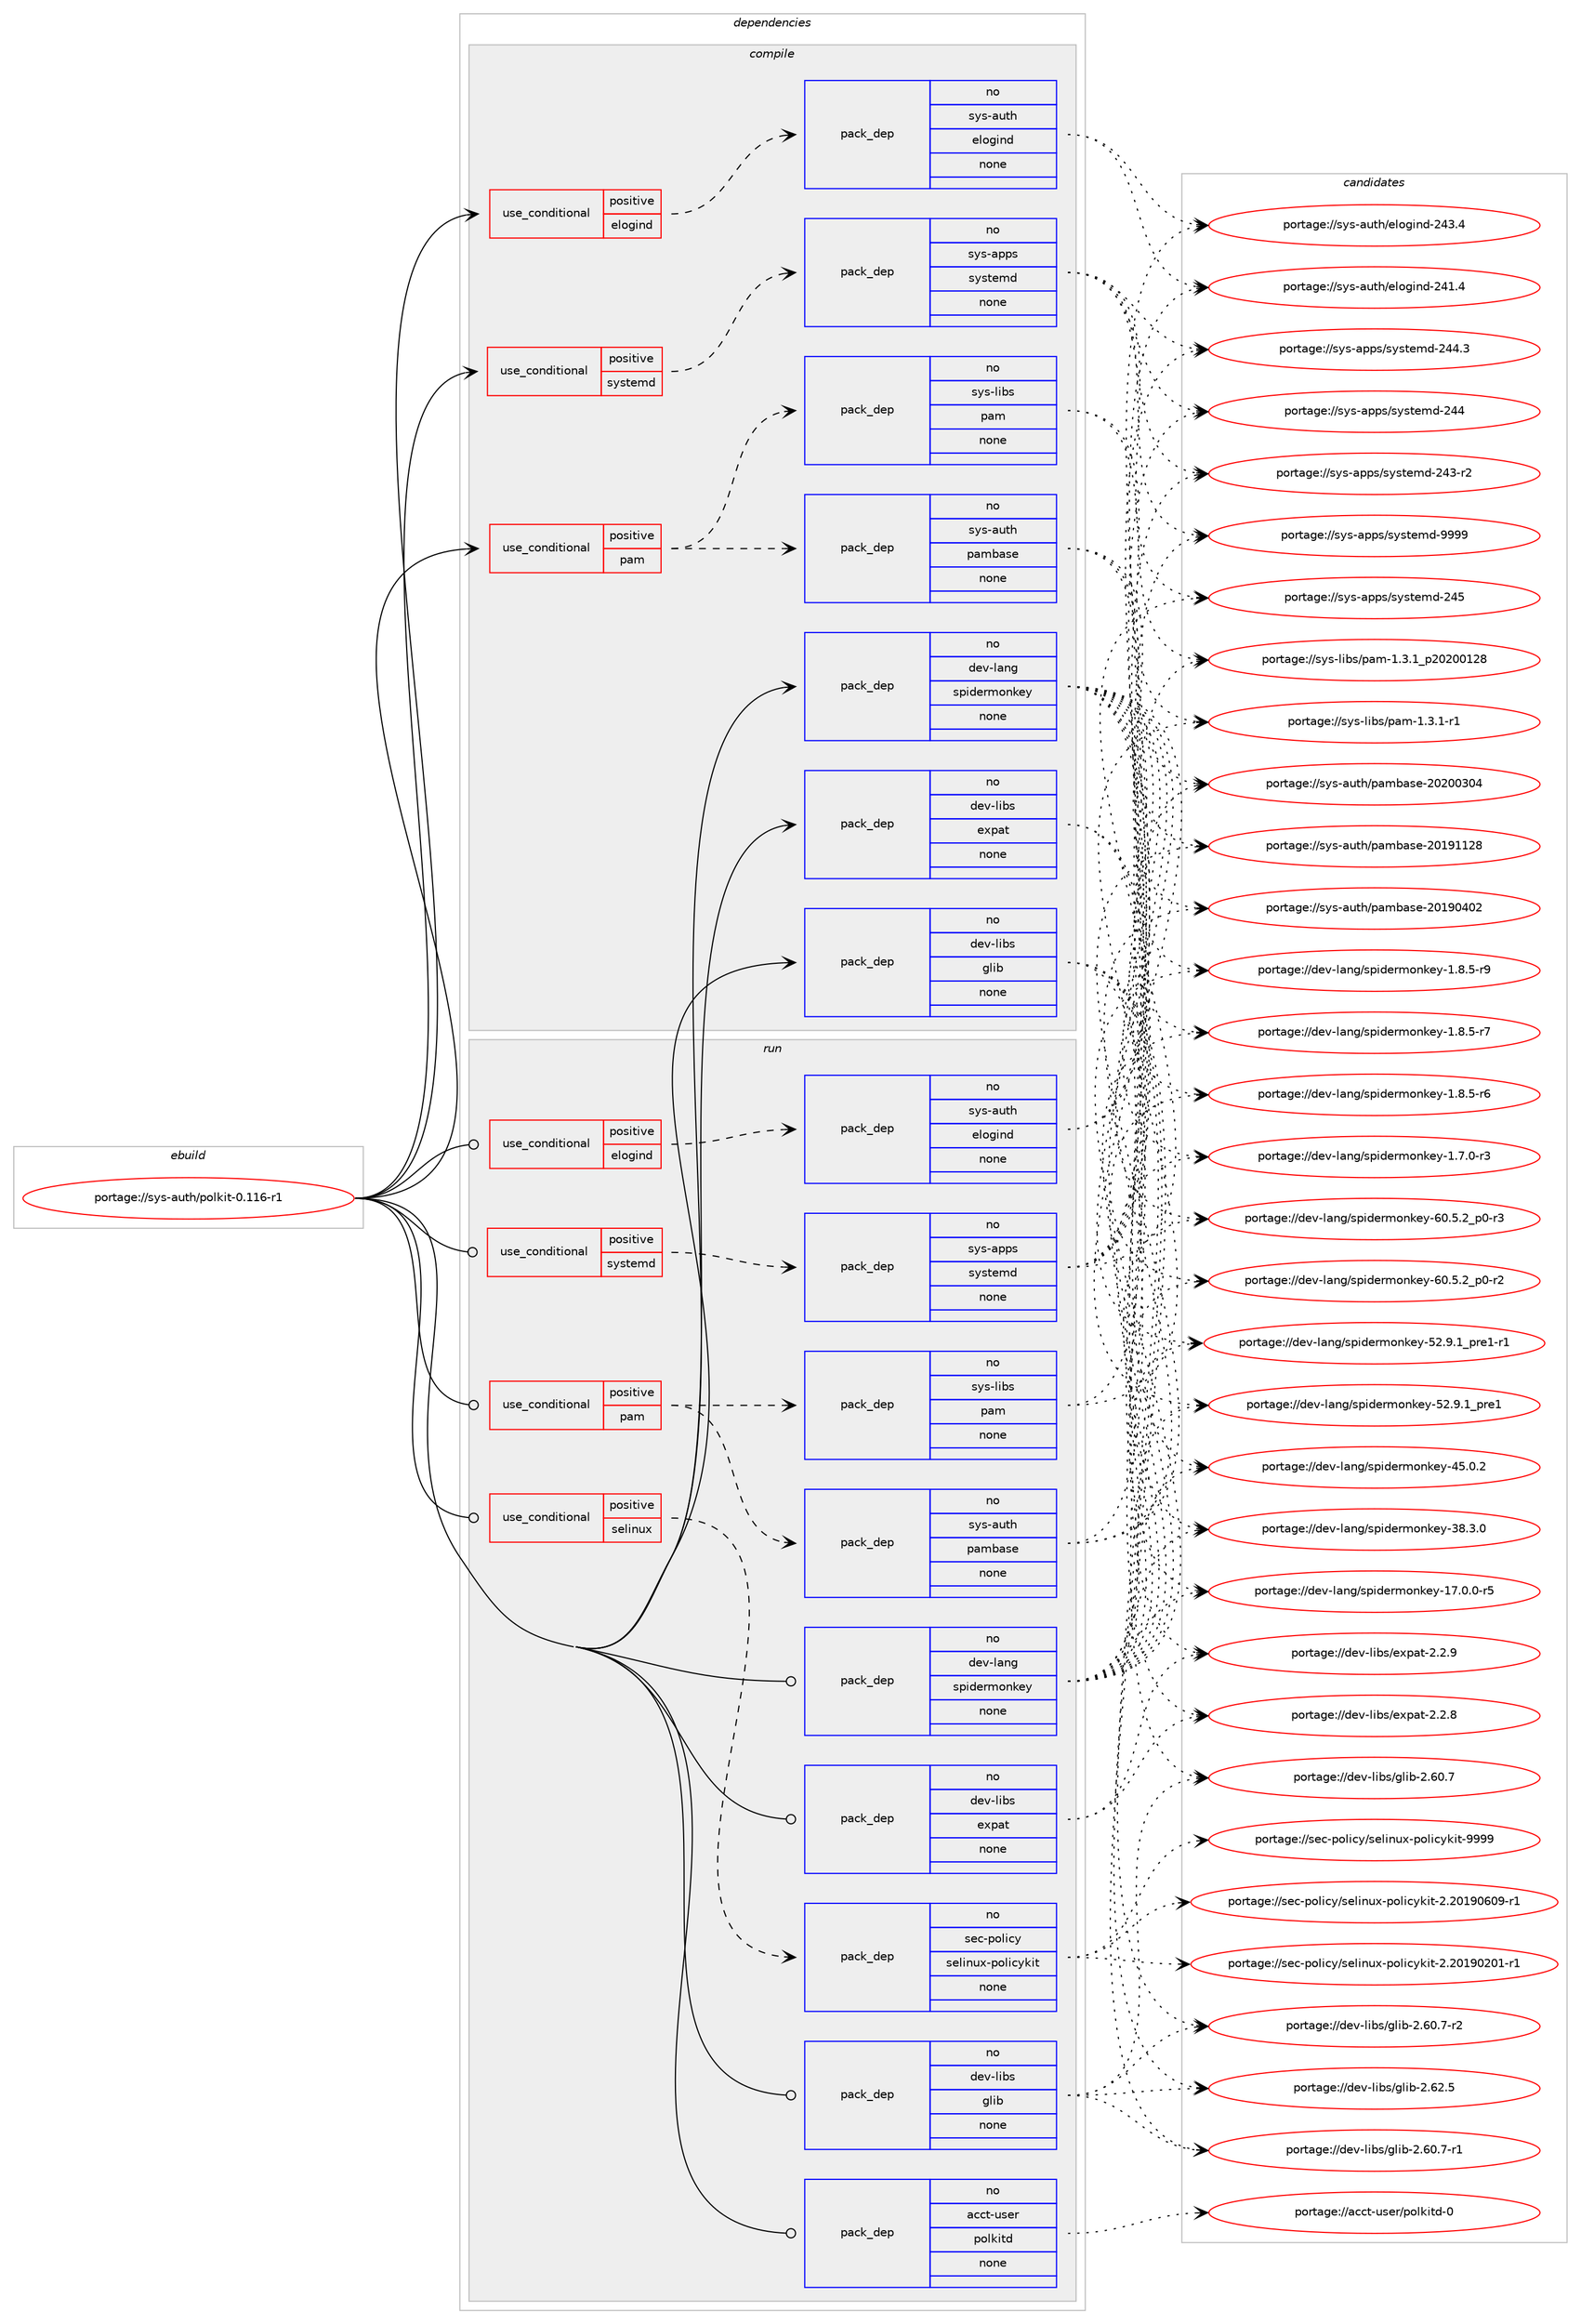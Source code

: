 digraph prolog {

# *************
# Graph options
# *************

newrank=true;
concentrate=true;
compound=true;
graph [rankdir=LR,fontname=Helvetica,fontsize=10,ranksep=1.5];#, ranksep=2.5, nodesep=0.2];
edge  [arrowhead=vee];
node  [fontname=Helvetica,fontsize=10];

# **********
# The ebuild
# **********

subgraph cluster_leftcol {
color=gray;
rank=same;
label=<<i>ebuild</i>>;
id [label="portage://sys-auth/polkit-0.116-r1", color=red, width=4, href="../sys-auth/polkit-0.116-r1.svg"];
}

# ****************
# The dependencies
# ****************

subgraph cluster_midcol {
color=gray;
label=<<i>dependencies</i>>;
subgraph cluster_compile {
fillcolor="#eeeeee";
style=filled;
label=<<i>compile</i>>;
subgraph cond4770 {
dependency27843 [label=<<TABLE BORDER="0" CELLBORDER="1" CELLSPACING="0" CELLPADDING="4"><TR><TD ROWSPAN="3" CELLPADDING="10">use_conditional</TD></TR><TR><TD>positive</TD></TR><TR><TD>elogind</TD></TR></TABLE>>, shape=none, color=red];
subgraph pack22394 {
dependency27844 [label=<<TABLE BORDER="0" CELLBORDER="1" CELLSPACING="0" CELLPADDING="4" WIDTH="220"><TR><TD ROWSPAN="6" CELLPADDING="30">pack_dep</TD></TR><TR><TD WIDTH="110">no</TD></TR><TR><TD>sys-auth</TD></TR><TR><TD>elogind</TD></TR><TR><TD>none</TD></TR><TR><TD></TD></TR></TABLE>>, shape=none, color=blue];
}
dependency27843:e -> dependency27844:w [weight=20,style="dashed",arrowhead="vee"];
}
id:e -> dependency27843:w [weight=20,style="solid",arrowhead="vee"];
subgraph cond4771 {
dependency27845 [label=<<TABLE BORDER="0" CELLBORDER="1" CELLSPACING="0" CELLPADDING="4"><TR><TD ROWSPAN="3" CELLPADDING="10">use_conditional</TD></TR><TR><TD>positive</TD></TR><TR><TD>pam</TD></TR></TABLE>>, shape=none, color=red];
subgraph pack22395 {
dependency27846 [label=<<TABLE BORDER="0" CELLBORDER="1" CELLSPACING="0" CELLPADDING="4" WIDTH="220"><TR><TD ROWSPAN="6" CELLPADDING="30">pack_dep</TD></TR><TR><TD WIDTH="110">no</TD></TR><TR><TD>sys-auth</TD></TR><TR><TD>pambase</TD></TR><TR><TD>none</TD></TR><TR><TD></TD></TR></TABLE>>, shape=none, color=blue];
}
dependency27845:e -> dependency27846:w [weight=20,style="dashed",arrowhead="vee"];
subgraph pack22396 {
dependency27847 [label=<<TABLE BORDER="0" CELLBORDER="1" CELLSPACING="0" CELLPADDING="4" WIDTH="220"><TR><TD ROWSPAN="6" CELLPADDING="30">pack_dep</TD></TR><TR><TD WIDTH="110">no</TD></TR><TR><TD>sys-libs</TD></TR><TR><TD>pam</TD></TR><TR><TD>none</TD></TR><TR><TD></TD></TR></TABLE>>, shape=none, color=blue];
}
dependency27845:e -> dependency27847:w [weight=20,style="dashed",arrowhead="vee"];
}
id:e -> dependency27845:w [weight=20,style="solid",arrowhead="vee"];
subgraph cond4772 {
dependency27848 [label=<<TABLE BORDER="0" CELLBORDER="1" CELLSPACING="0" CELLPADDING="4"><TR><TD ROWSPAN="3" CELLPADDING="10">use_conditional</TD></TR><TR><TD>positive</TD></TR><TR><TD>systemd</TD></TR></TABLE>>, shape=none, color=red];
subgraph pack22397 {
dependency27849 [label=<<TABLE BORDER="0" CELLBORDER="1" CELLSPACING="0" CELLPADDING="4" WIDTH="220"><TR><TD ROWSPAN="6" CELLPADDING="30">pack_dep</TD></TR><TR><TD WIDTH="110">no</TD></TR><TR><TD>sys-apps</TD></TR><TR><TD>systemd</TD></TR><TR><TD>none</TD></TR><TR><TD></TD></TR></TABLE>>, shape=none, color=blue];
}
dependency27848:e -> dependency27849:w [weight=20,style="dashed",arrowhead="vee"];
}
id:e -> dependency27848:w [weight=20,style="solid",arrowhead="vee"];
subgraph pack22398 {
dependency27850 [label=<<TABLE BORDER="0" CELLBORDER="1" CELLSPACING="0" CELLPADDING="4" WIDTH="220"><TR><TD ROWSPAN="6" CELLPADDING="30">pack_dep</TD></TR><TR><TD WIDTH="110">no</TD></TR><TR><TD>dev-lang</TD></TR><TR><TD>spidermonkey</TD></TR><TR><TD>none</TD></TR><TR><TD></TD></TR></TABLE>>, shape=none, color=blue];
}
id:e -> dependency27850:w [weight=20,style="solid",arrowhead="vee"];
subgraph pack22399 {
dependency27851 [label=<<TABLE BORDER="0" CELLBORDER="1" CELLSPACING="0" CELLPADDING="4" WIDTH="220"><TR><TD ROWSPAN="6" CELLPADDING="30">pack_dep</TD></TR><TR><TD WIDTH="110">no</TD></TR><TR><TD>dev-libs</TD></TR><TR><TD>expat</TD></TR><TR><TD>none</TD></TR><TR><TD></TD></TR></TABLE>>, shape=none, color=blue];
}
id:e -> dependency27851:w [weight=20,style="solid",arrowhead="vee"];
subgraph pack22400 {
dependency27852 [label=<<TABLE BORDER="0" CELLBORDER="1" CELLSPACING="0" CELLPADDING="4" WIDTH="220"><TR><TD ROWSPAN="6" CELLPADDING="30">pack_dep</TD></TR><TR><TD WIDTH="110">no</TD></TR><TR><TD>dev-libs</TD></TR><TR><TD>glib</TD></TR><TR><TD>none</TD></TR><TR><TD></TD></TR></TABLE>>, shape=none, color=blue];
}
id:e -> dependency27852:w [weight=20,style="solid",arrowhead="vee"];
}
subgraph cluster_compileandrun {
fillcolor="#eeeeee";
style=filled;
label=<<i>compile and run</i>>;
}
subgraph cluster_run {
fillcolor="#eeeeee";
style=filled;
label=<<i>run</i>>;
subgraph cond4773 {
dependency27853 [label=<<TABLE BORDER="0" CELLBORDER="1" CELLSPACING="0" CELLPADDING="4"><TR><TD ROWSPAN="3" CELLPADDING="10">use_conditional</TD></TR><TR><TD>positive</TD></TR><TR><TD>elogind</TD></TR></TABLE>>, shape=none, color=red];
subgraph pack22401 {
dependency27854 [label=<<TABLE BORDER="0" CELLBORDER="1" CELLSPACING="0" CELLPADDING="4" WIDTH="220"><TR><TD ROWSPAN="6" CELLPADDING="30">pack_dep</TD></TR><TR><TD WIDTH="110">no</TD></TR><TR><TD>sys-auth</TD></TR><TR><TD>elogind</TD></TR><TR><TD>none</TD></TR><TR><TD></TD></TR></TABLE>>, shape=none, color=blue];
}
dependency27853:e -> dependency27854:w [weight=20,style="dashed",arrowhead="vee"];
}
id:e -> dependency27853:w [weight=20,style="solid",arrowhead="odot"];
subgraph cond4774 {
dependency27855 [label=<<TABLE BORDER="0" CELLBORDER="1" CELLSPACING="0" CELLPADDING="4"><TR><TD ROWSPAN="3" CELLPADDING="10">use_conditional</TD></TR><TR><TD>positive</TD></TR><TR><TD>pam</TD></TR></TABLE>>, shape=none, color=red];
subgraph pack22402 {
dependency27856 [label=<<TABLE BORDER="0" CELLBORDER="1" CELLSPACING="0" CELLPADDING="4" WIDTH="220"><TR><TD ROWSPAN="6" CELLPADDING="30">pack_dep</TD></TR><TR><TD WIDTH="110">no</TD></TR><TR><TD>sys-auth</TD></TR><TR><TD>pambase</TD></TR><TR><TD>none</TD></TR><TR><TD></TD></TR></TABLE>>, shape=none, color=blue];
}
dependency27855:e -> dependency27856:w [weight=20,style="dashed",arrowhead="vee"];
subgraph pack22403 {
dependency27857 [label=<<TABLE BORDER="0" CELLBORDER="1" CELLSPACING="0" CELLPADDING="4" WIDTH="220"><TR><TD ROWSPAN="6" CELLPADDING="30">pack_dep</TD></TR><TR><TD WIDTH="110">no</TD></TR><TR><TD>sys-libs</TD></TR><TR><TD>pam</TD></TR><TR><TD>none</TD></TR><TR><TD></TD></TR></TABLE>>, shape=none, color=blue];
}
dependency27855:e -> dependency27857:w [weight=20,style="dashed",arrowhead="vee"];
}
id:e -> dependency27855:w [weight=20,style="solid",arrowhead="odot"];
subgraph cond4775 {
dependency27858 [label=<<TABLE BORDER="0" CELLBORDER="1" CELLSPACING="0" CELLPADDING="4"><TR><TD ROWSPAN="3" CELLPADDING="10">use_conditional</TD></TR><TR><TD>positive</TD></TR><TR><TD>selinux</TD></TR></TABLE>>, shape=none, color=red];
subgraph pack22404 {
dependency27859 [label=<<TABLE BORDER="0" CELLBORDER="1" CELLSPACING="0" CELLPADDING="4" WIDTH="220"><TR><TD ROWSPAN="6" CELLPADDING="30">pack_dep</TD></TR><TR><TD WIDTH="110">no</TD></TR><TR><TD>sec-policy</TD></TR><TR><TD>selinux-policykit</TD></TR><TR><TD>none</TD></TR><TR><TD></TD></TR></TABLE>>, shape=none, color=blue];
}
dependency27858:e -> dependency27859:w [weight=20,style="dashed",arrowhead="vee"];
}
id:e -> dependency27858:w [weight=20,style="solid",arrowhead="odot"];
subgraph cond4776 {
dependency27860 [label=<<TABLE BORDER="0" CELLBORDER="1" CELLSPACING="0" CELLPADDING="4"><TR><TD ROWSPAN="3" CELLPADDING="10">use_conditional</TD></TR><TR><TD>positive</TD></TR><TR><TD>systemd</TD></TR></TABLE>>, shape=none, color=red];
subgraph pack22405 {
dependency27861 [label=<<TABLE BORDER="0" CELLBORDER="1" CELLSPACING="0" CELLPADDING="4" WIDTH="220"><TR><TD ROWSPAN="6" CELLPADDING="30">pack_dep</TD></TR><TR><TD WIDTH="110">no</TD></TR><TR><TD>sys-apps</TD></TR><TR><TD>systemd</TD></TR><TR><TD>none</TD></TR><TR><TD></TD></TR></TABLE>>, shape=none, color=blue];
}
dependency27860:e -> dependency27861:w [weight=20,style="dashed",arrowhead="vee"];
}
id:e -> dependency27860:w [weight=20,style="solid",arrowhead="odot"];
subgraph pack22406 {
dependency27862 [label=<<TABLE BORDER="0" CELLBORDER="1" CELLSPACING="0" CELLPADDING="4" WIDTH="220"><TR><TD ROWSPAN="6" CELLPADDING="30">pack_dep</TD></TR><TR><TD WIDTH="110">no</TD></TR><TR><TD>acct-user</TD></TR><TR><TD>polkitd</TD></TR><TR><TD>none</TD></TR><TR><TD></TD></TR></TABLE>>, shape=none, color=blue];
}
id:e -> dependency27862:w [weight=20,style="solid",arrowhead="odot"];
subgraph pack22407 {
dependency27863 [label=<<TABLE BORDER="0" CELLBORDER="1" CELLSPACING="0" CELLPADDING="4" WIDTH="220"><TR><TD ROWSPAN="6" CELLPADDING="30">pack_dep</TD></TR><TR><TD WIDTH="110">no</TD></TR><TR><TD>dev-lang</TD></TR><TR><TD>spidermonkey</TD></TR><TR><TD>none</TD></TR><TR><TD></TD></TR></TABLE>>, shape=none, color=blue];
}
id:e -> dependency27863:w [weight=20,style="solid",arrowhead="odot"];
subgraph pack22408 {
dependency27864 [label=<<TABLE BORDER="0" CELLBORDER="1" CELLSPACING="0" CELLPADDING="4" WIDTH="220"><TR><TD ROWSPAN="6" CELLPADDING="30">pack_dep</TD></TR><TR><TD WIDTH="110">no</TD></TR><TR><TD>dev-libs</TD></TR><TR><TD>expat</TD></TR><TR><TD>none</TD></TR><TR><TD></TD></TR></TABLE>>, shape=none, color=blue];
}
id:e -> dependency27864:w [weight=20,style="solid",arrowhead="odot"];
subgraph pack22409 {
dependency27865 [label=<<TABLE BORDER="0" CELLBORDER="1" CELLSPACING="0" CELLPADDING="4" WIDTH="220"><TR><TD ROWSPAN="6" CELLPADDING="30">pack_dep</TD></TR><TR><TD WIDTH="110">no</TD></TR><TR><TD>dev-libs</TD></TR><TR><TD>glib</TD></TR><TR><TD>none</TD></TR><TR><TD></TD></TR></TABLE>>, shape=none, color=blue];
}
id:e -> dependency27865:w [weight=20,style="solid",arrowhead="odot"];
}
}

# **************
# The candidates
# **************

subgraph cluster_choices {
rank=same;
color=gray;
label=<<i>candidates</i>>;

subgraph choice22394 {
color=black;
nodesep=1;
choice115121115459711711610447101108111103105110100455052514652 [label="portage://sys-auth/elogind-243.4", color=red, width=4,href="../sys-auth/elogind-243.4.svg"];
choice115121115459711711610447101108111103105110100455052494652 [label="portage://sys-auth/elogind-241.4", color=red, width=4,href="../sys-auth/elogind-241.4.svg"];
dependency27844:e -> choice115121115459711711610447101108111103105110100455052514652:w [style=dotted,weight="100"];
dependency27844:e -> choice115121115459711711610447101108111103105110100455052494652:w [style=dotted,weight="100"];
}
subgraph choice22395 {
color=black;
nodesep=1;
choice115121115459711711610447112971099897115101455048504848514852 [label="portage://sys-auth/pambase-20200304", color=red, width=4,href="../sys-auth/pambase-20200304.svg"];
choice115121115459711711610447112971099897115101455048495749495056 [label="portage://sys-auth/pambase-20191128", color=red, width=4,href="../sys-auth/pambase-20191128.svg"];
choice115121115459711711610447112971099897115101455048495748524850 [label="portage://sys-auth/pambase-20190402", color=red, width=4,href="../sys-auth/pambase-20190402.svg"];
dependency27846:e -> choice115121115459711711610447112971099897115101455048504848514852:w [style=dotted,weight="100"];
dependency27846:e -> choice115121115459711711610447112971099897115101455048495749495056:w [style=dotted,weight="100"];
dependency27846:e -> choice115121115459711711610447112971099897115101455048495748524850:w [style=dotted,weight="100"];
}
subgraph choice22396 {
color=black;
nodesep=1;
choice11512111545108105981154711297109454946514649951125048504848495056 [label="portage://sys-libs/pam-1.3.1_p20200128", color=red, width=4,href="../sys-libs/pam-1.3.1_p20200128.svg"];
choice115121115451081059811547112971094549465146494511449 [label="portage://sys-libs/pam-1.3.1-r1", color=red, width=4,href="../sys-libs/pam-1.3.1-r1.svg"];
dependency27847:e -> choice11512111545108105981154711297109454946514649951125048504848495056:w [style=dotted,weight="100"];
dependency27847:e -> choice115121115451081059811547112971094549465146494511449:w [style=dotted,weight="100"];
}
subgraph choice22397 {
color=black;
nodesep=1;
choice1151211154597112112115471151211151161011091004557575757 [label="portage://sys-apps/systemd-9999", color=red, width=4,href="../sys-apps/systemd-9999.svg"];
choice11512111545971121121154711512111511610110910045505253 [label="portage://sys-apps/systemd-245", color=red, width=4,href="../sys-apps/systemd-245.svg"];
choice115121115459711211211547115121115116101109100455052524651 [label="portage://sys-apps/systemd-244.3", color=red, width=4,href="../sys-apps/systemd-244.3.svg"];
choice11512111545971121121154711512111511610110910045505252 [label="portage://sys-apps/systemd-244", color=red, width=4,href="../sys-apps/systemd-244.svg"];
choice115121115459711211211547115121115116101109100455052514511450 [label="portage://sys-apps/systemd-243-r2", color=red, width=4,href="../sys-apps/systemd-243-r2.svg"];
dependency27849:e -> choice1151211154597112112115471151211151161011091004557575757:w [style=dotted,weight="100"];
dependency27849:e -> choice11512111545971121121154711512111511610110910045505253:w [style=dotted,weight="100"];
dependency27849:e -> choice115121115459711211211547115121115116101109100455052524651:w [style=dotted,weight="100"];
dependency27849:e -> choice11512111545971121121154711512111511610110910045505252:w [style=dotted,weight="100"];
dependency27849:e -> choice115121115459711211211547115121115116101109100455052514511450:w [style=dotted,weight="100"];
}
subgraph choice22398 {
color=black;
nodesep=1;
choice1001011184510897110103471151121051001011141091111101071011214554484653465095112484511451 [label="portage://dev-lang/spidermonkey-60.5.2_p0-r3", color=red, width=4,href="../dev-lang/spidermonkey-60.5.2_p0-r3.svg"];
choice1001011184510897110103471151121051001011141091111101071011214554484653465095112484511450 [label="portage://dev-lang/spidermonkey-60.5.2_p0-r2", color=red, width=4,href="../dev-lang/spidermonkey-60.5.2_p0-r2.svg"];
choice1001011184510897110103471151121051001011141091111101071011214553504657464995112114101494511449 [label="portage://dev-lang/spidermonkey-52.9.1_pre1-r1", color=red, width=4,href="../dev-lang/spidermonkey-52.9.1_pre1-r1.svg"];
choice100101118451089711010347115112105100101114109111110107101121455350465746499511211410149 [label="portage://dev-lang/spidermonkey-52.9.1_pre1", color=red, width=4,href="../dev-lang/spidermonkey-52.9.1_pre1.svg"];
choice10010111845108971101034711511210510010111410911111010710112145525346484650 [label="portage://dev-lang/spidermonkey-45.0.2", color=red, width=4,href="../dev-lang/spidermonkey-45.0.2.svg"];
choice10010111845108971101034711511210510010111410911111010710112145515646514648 [label="portage://dev-lang/spidermonkey-38.3.0", color=red, width=4,href="../dev-lang/spidermonkey-38.3.0.svg"];
choice100101118451089711010347115112105100101114109111110107101121454955464846484511453 [label="portage://dev-lang/spidermonkey-17.0.0-r5", color=red, width=4,href="../dev-lang/spidermonkey-17.0.0-r5.svg"];
choice1001011184510897110103471151121051001011141091111101071011214549465646534511457 [label="portage://dev-lang/spidermonkey-1.8.5-r9", color=red, width=4,href="../dev-lang/spidermonkey-1.8.5-r9.svg"];
choice1001011184510897110103471151121051001011141091111101071011214549465646534511455 [label="portage://dev-lang/spidermonkey-1.8.5-r7", color=red, width=4,href="../dev-lang/spidermonkey-1.8.5-r7.svg"];
choice1001011184510897110103471151121051001011141091111101071011214549465646534511454 [label="portage://dev-lang/spidermonkey-1.8.5-r6", color=red, width=4,href="../dev-lang/spidermonkey-1.8.5-r6.svg"];
choice1001011184510897110103471151121051001011141091111101071011214549465546484511451 [label="portage://dev-lang/spidermonkey-1.7.0-r3", color=red, width=4,href="../dev-lang/spidermonkey-1.7.0-r3.svg"];
dependency27850:e -> choice1001011184510897110103471151121051001011141091111101071011214554484653465095112484511451:w [style=dotted,weight="100"];
dependency27850:e -> choice1001011184510897110103471151121051001011141091111101071011214554484653465095112484511450:w [style=dotted,weight="100"];
dependency27850:e -> choice1001011184510897110103471151121051001011141091111101071011214553504657464995112114101494511449:w [style=dotted,weight="100"];
dependency27850:e -> choice100101118451089711010347115112105100101114109111110107101121455350465746499511211410149:w [style=dotted,weight="100"];
dependency27850:e -> choice10010111845108971101034711511210510010111410911111010710112145525346484650:w [style=dotted,weight="100"];
dependency27850:e -> choice10010111845108971101034711511210510010111410911111010710112145515646514648:w [style=dotted,weight="100"];
dependency27850:e -> choice100101118451089711010347115112105100101114109111110107101121454955464846484511453:w [style=dotted,weight="100"];
dependency27850:e -> choice1001011184510897110103471151121051001011141091111101071011214549465646534511457:w [style=dotted,weight="100"];
dependency27850:e -> choice1001011184510897110103471151121051001011141091111101071011214549465646534511455:w [style=dotted,weight="100"];
dependency27850:e -> choice1001011184510897110103471151121051001011141091111101071011214549465646534511454:w [style=dotted,weight="100"];
dependency27850:e -> choice1001011184510897110103471151121051001011141091111101071011214549465546484511451:w [style=dotted,weight="100"];
}
subgraph choice22399 {
color=black;
nodesep=1;
choice10010111845108105981154710112011297116455046504657 [label="portage://dev-libs/expat-2.2.9", color=red, width=4,href="../dev-libs/expat-2.2.9.svg"];
choice10010111845108105981154710112011297116455046504656 [label="portage://dev-libs/expat-2.2.8", color=red, width=4,href="../dev-libs/expat-2.2.8.svg"];
dependency27851:e -> choice10010111845108105981154710112011297116455046504657:w [style=dotted,weight="100"];
dependency27851:e -> choice10010111845108105981154710112011297116455046504656:w [style=dotted,weight="100"];
}
subgraph choice22400 {
color=black;
nodesep=1;
choice1001011184510810598115471031081059845504654504653 [label="portage://dev-libs/glib-2.62.5", color=red, width=4,href="../dev-libs/glib-2.62.5.svg"];
choice10010111845108105981154710310810598455046544846554511450 [label="portage://dev-libs/glib-2.60.7-r2", color=red, width=4,href="../dev-libs/glib-2.60.7-r2.svg"];
choice10010111845108105981154710310810598455046544846554511449 [label="portage://dev-libs/glib-2.60.7-r1", color=red, width=4,href="../dev-libs/glib-2.60.7-r1.svg"];
choice1001011184510810598115471031081059845504654484655 [label="portage://dev-libs/glib-2.60.7", color=red, width=4,href="../dev-libs/glib-2.60.7.svg"];
dependency27852:e -> choice1001011184510810598115471031081059845504654504653:w [style=dotted,weight="100"];
dependency27852:e -> choice10010111845108105981154710310810598455046544846554511450:w [style=dotted,weight="100"];
dependency27852:e -> choice10010111845108105981154710310810598455046544846554511449:w [style=dotted,weight="100"];
dependency27852:e -> choice1001011184510810598115471031081059845504654484655:w [style=dotted,weight="100"];
}
subgraph choice22401 {
color=black;
nodesep=1;
choice115121115459711711610447101108111103105110100455052514652 [label="portage://sys-auth/elogind-243.4", color=red, width=4,href="../sys-auth/elogind-243.4.svg"];
choice115121115459711711610447101108111103105110100455052494652 [label="portage://sys-auth/elogind-241.4", color=red, width=4,href="../sys-auth/elogind-241.4.svg"];
dependency27854:e -> choice115121115459711711610447101108111103105110100455052514652:w [style=dotted,weight="100"];
dependency27854:e -> choice115121115459711711610447101108111103105110100455052494652:w [style=dotted,weight="100"];
}
subgraph choice22402 {
color=black;
nodesep=1;
choice115121115459711711610447112971099897115101455048504848514852 [label="portage://sys-auth/pambase-20200304", color=red, width=4,href="../sys-auth/pambase-20200304.svg"];
choice115121115459711711610447112971099897115101455048495749495056 [label="portage://sys-auth/pambase-20191128", color=red, width=4,href="../sys-auth/pambase-20191128.svg"];
choice115121115459711711610447112971099897115101455048495748524850 [label="portage://sys-auth/pambase-20190402", color=red, width=4,href="../sys-auth/pambase-20190402.svg"];
dependency27856:e -> choice115121115459711711610447112971099897115101455048504848514852:w [style=dotted,weight="100"];
dependency27856:e -> choice115121115459711711610447112971099897115101455048495749495056:w [style=dotted,weight="100"];
dependency27856:e -> choice115121115459711711610447112971099897115101455048495748524850:w [style=dotted,weight="100"];
}
subgraph choice22403 {
color=black;
nodesep=1;
choice11512111545108105981154711297109454946514649951125048504848495056 [label="portage://sys-libs/pam-1.3.1_p20200128", color=red, width=4,href="../sys-libs/pam-1.3.1_p20200128.svg"];
choice115121115451081059811547112971094549465146494511449 [label="portage://sys-libs/pam-1.3.1-r1", color=red, width=4,href="../sys-libs/pam-1.3.1-r1.svg"];
dependency27857:e -> choice11512111545108105981154711297109454946514649951125048504848495056:w [style=dotted,weight="100"];
dependency27857:e -> choice115121115451081059811547112971094549465146494511449:w [style=dotted,weight="100"];
}
subgraph choice22404 {
color=black;
nodesep=1;
choice1151019945112111108105991214711510110810511011712045112111108105991211071051164557575757 [label="portage://sec-policy/selinux-policykit-9999", color=red, width=4,href="../sec-policy/selinux-policykit-9999.svg"];
choice11510199451121111081059912147115101108105110117120451121111081059912110710511645504650484957485448574511449 [label="portage://sec-policy/selinux-policykit-2.20190609-r1", color=red, width=4,href="../sec-policy/selinux-policykit-2.20190609-r1.svg"];
choice11510199451121111081059912147115101108105110117120451121111081059912110710511645504650484957485048494511449 [label="portage://sec-policy/selinux-policykit-2.20190201-r1", color=red, width=4,href="../sec-policy/selinux-policykit-2.20190201-r1.svg"];
dependency27859:e -> choice1151019945112111108105991214711510110810511011712045112111108105991211071051164557575757:w [style=dotted,weight="100"];
dependency27859:e -> choice11510199451121111081059912147115101108105110117120451121111081059912110710511645504650484957485448574511449:w [style=dotted,weight="100"];
dependency27859:e -> choice11510199451121111081059912147115101108105110117120451121111081059912110710511645504650484957485048494511449:w [style=dotted,weight="100"];
}
subgraph choice22405 {
color=black;
nodesep=1;
choice1151211154597112112115471151211151161011091004557575757 [label="portage://sys-apps/systemd-9999", color=red, width=4,href="../sys-apps/systemd-9999.svg"];
choice11512111545971121121154711512111511610110910045505253 [label="portage://sys-apps/systemd-245", color=red, width=4,href="../sys-apps/systemd-245.svg"];
choice115121115459711211211547115121115116101109100455052524651 [label="portage://sys-apps/systemd-244.3", color=red, width=4,href="../sys-apps/systemd-244.3.svg"];
choice11512111545971121121154711512111511610110910045505252 [label="portage://sys-apps/systemd-244", color=red, width=4,href="../sys-apps/systemd-244.svg"];
choice115121115459711211211547115121115116101109100455052514511450 [label="portage://sys-apps/systemd-243-r2", color=red, width=4,href="../sys-apps/systemd-243-r2.svg"];
dependency27861:e -> choice1151211154597112112115471151211151161011091004557575757:w [style=dotted,weight="100"];
dependency27861:e -> choice11512111545971121121154711512111511610110910045505253:w [style=dotted,weight="100"];
dependency27861:e -> choice115121115459711211211547115121115116101109100455052524651:w [style=dotted,weight="100"];
dependency27861:e -> choice11512111545971121121154711512111511610110910045505252:w [style=dotted,weight="100"];
dependency27861:e -> choice115121115459711211211547115121115116101109100455052514511450:w [style=dotted,weight="100"];
}
subgraph choice22406 {
color=black;
nodesep=1;
choice97999911645117115101114471121111081071051161004548 [label="portage://acct-user/polkitd-0", color=red, width=4,href="../acct-user/polkitd-0.svg"];
dependency27862:e -> choice97999911645117115101114471121111081071051161004548:w [style=dotted,weight="100"];
}
subgraph choice22407 {
color=black;
nodesep=1;
choice1001011184510897110103471151121051001011141091111101071011214554484653465095112484511451 [label="portage://dev-lang/spidermonkey-60.5.2_p0-r3", color=red, width=4,href="../dev-lang/spidermonkey-60.5.2_p0-r3.svg"];
choice1001011184510897110103471151121051001011141091111101071011214554484653465095112484511450 [label="portage://dev-lang/spidermonkey-60.5.2_p0-r2", color=red, width=4,href="../dev-lang/spidermonkey-60.5.2_p0-r2.svg"];
choice1001011184510897110103471151121051001011141091111101071011214553504657464995112114101494511449 [label="portage://dev-lang/spidermonkey-52.9.1_pre1-r1", color=red, width=4,href="../dev-lang/spidermonkey-52.9.1_pre1-r1.svg"];
choice100101118451089711010347115112105100101114109111110107101121455350465746499511211410149 [label="portage://dev-lang/spidermonkey-52.9.1_pre1", color=red, width=4,href="../dev-lang/spidermonkey-52.9.1_pre1.svg"];
choice10010111845108971101034711511210510010111410911111010710112145525346484650 [label="portage://dev-lang/spidermonkey-45.0.2", color=red, width=4,href="../dev-lang/spidermonkey-45.0.2.svg"];
choice10010111845108971101034711511210510010111410911111010710112145515646514648 [label="portage://dev-lang/spidermonkey-38.3.0", color=red, width=4,href="../dev-lang/spidermonkey-38.3.0.svg"];
choice100101118451089711010347115112105100101114109111110107101121454955464846484511453 [label="portage://dev-lang/spidermonkey-17.0.0-r5", color=red, width=4,href="../dev-lang/spidermonkey-17.0.0-r5.svg"];
choice1001011184510897110103471151121051001011141091111101071011214549465646534511457 [label="portage://dev-lang/spidermonkey-1.8.5-r9", color=red, width=4,href="../dev-lang/spidermonkey-1.8.5-r9.svg"];
choice1001011184510897110103471151121051001011141091111101071011214549465646534511455 [label="portage://dev-lang/spidermonkey-1.8.5-r7", color=red, width=4,href="../dev-lang/spidermonkey-1.8.5-r7.svg"];
choice1001011184510897110103471151121051001011141091111101071011214549465646534511454 [label="portage://dev-lang/spidermonkey-1.8.5-r6", color=red, width=4,href="../dev-lang/spidermonkey-1.8.5-r6.svg"];
choice1001011184510897110103471151121051001011141091111101071011214549465546484511451 [label="portage://dev-lang/spidermonkey-1.7.0-r3", color=red, width=4,href="../dev-lang/spidermonkey-1.7.0-r3.svg"];
dependency27863:e -> choice1001011184510897110103471151121051001011141091111101071011214554484653465095112484511451:w [style=dotted,weight="100"];
dependency27863:e -> choice1001011184510897110103471151121051001011141091111101071011214554484653465095112484511450:w [style=dotted,weight="100"];
dependency27863:e -> choice1001011184510897110103471151121051001011141091111101071011214553504657464995112114101494511449:w [style=dotted,weight="100"];
dependency27863:e -> choice100101118451089711010347115112105100101114109111110107101121455350465746499511211410149:w [style=dotted,weight="100"];
dependency27863:e -> choice10010111845108971101034711511210510010111410911111010710112145525346484650:w [style=dotted,weight="100"];
dependency27863:e -> choice10010111845108971101034711511210510010111410911111010710112145515646514648:w [style=dotted,weight="100"];
dependency27863:e -> choice100101118451089711010347115112105100101114109111110107101121454955464846484511453:w [style=dotted,weight="100"];
dependency27863:e -> choice1001011184510897110103471151121051001011141091111101071011214549465646534511457:w [style=dotted,weight="100"];
dependency27863:e -> choice1001011184510897110103471151121051001011141091111101071011214549465646534511455:w [style=dotted,weight="100"];
dependency27863:e -> choice1001011184510897110103471151121051001011141091111101071011214549465646534511454:w [style=dotted,weight="100"];
dependency27863:e -> choice1001011184510897110103471151121051001011141091111101071011214549465546484511451:w [style=dotted,weight="100"];
}
subgraph choice22408 {
color=black;
nodesep=1;
choice10010111845108105981154710112011297116455046504657 [label="portage://dev-libs/expat-2.2.9", color=red, width=4,href="../dev-libs/expat-2.2.9.svg"];
choice10010111845108105981154710112011297116455046504656 [label="portage://dev-libs/expat-2.2.8", color=red, width=4,href="../dev-libs/expat-2.2.8.svg"];
dependency27864:e -> choice10010111845108105981154710112011297116455046504657:w [style=dotted,weight="100"];
dependency27864:e -> choice10010111845108105981154710112011297116455046504656:w [style=dotted,weight="100"];
}
subgraph choice22409 {
color=black;
nodesep=1;
choice1001011184510810598115471031081059845504654504653 [label="portage://dev-libs/glib-2.62.5", color=red, width=4,href="../dev-libs/glib-2.62.5.svg"];
choice10010111845108105981154710310810598455046544846554511450 [label="portage://dev-libs/glib-2.60.7-r2", color=red, width=4,href="../dev-libs/glib-2.60.7-r2.svg"];
choice10010111845108105981154710310810598455046544846554511449 [label="portage://dev-libs/glib-2.60.7-r1", color=red, width=4,href="../dev-libs/glib-2.60.7-r1.svg"];
choice1001011184510810598115471031081059845504654484655 [label="portage://dev-libs/glib-2.60.7", color=red, width=4,href="../dev-libs/glib-2.60.7.svg"];
dependency27865:e -> choice1001011184510810598115471031081059845504654504653:w [style=dotted,weight="100"];
dependency27865:e -> choice10010111845108105981154710310810598455046544846554511450:w [style=dotted,weight="100"];
dependency27865:e -> choice10010111845108105981154710310810598455046544846554511449:w [style=dotted,weight="100"];
dependency27865:e -> choice1001011184510810598115471031081059845504654484655:w [style=dotted,weight="100"];
}
}

}
